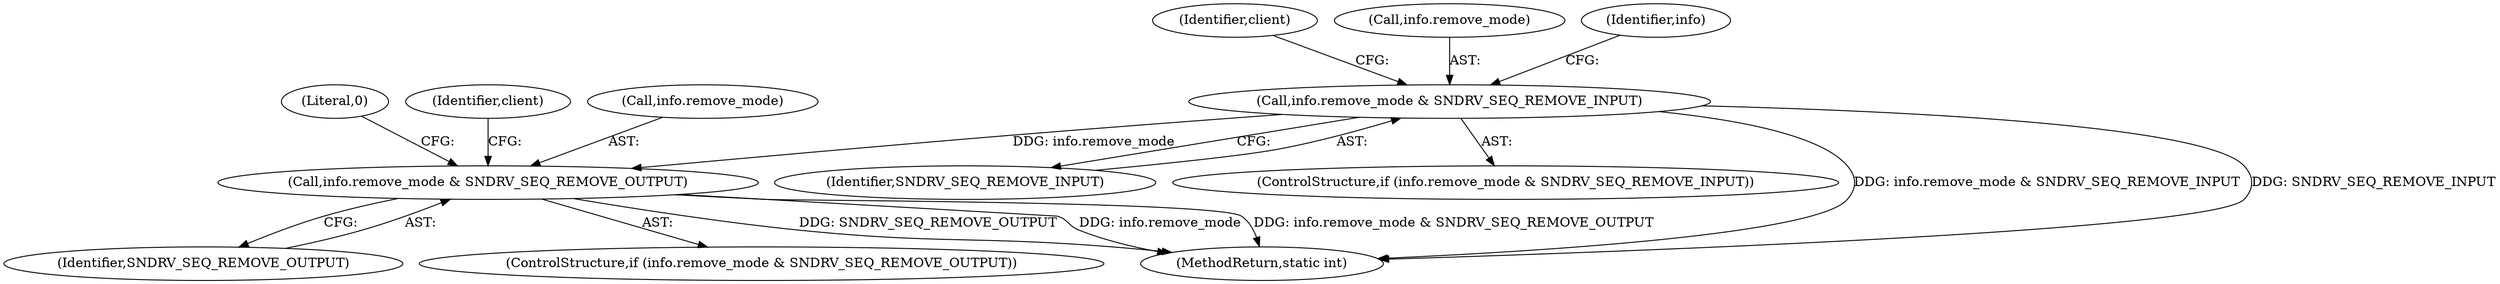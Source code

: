 digraph "0_linux_030e2c78d3a91dd0d27fef37e91950dde333eba1@API" {
"1000118" [label="(Call,info.remove_mode & SNDRV_SEQ_REMOVE_INPUT)"];
"1000147" [label="(Call,info.remove_mode & SNDRV_SEQ_REMOVE_OUTPUT)"];
"1000151" [label="(Identifier,SNDRV_SEQ_REMOVE_OUTPUT)"];
"1000147" [label="(Call,info.remove_mode & SNDRV_SEQ_REMOVE_OUTPUT)"];
"1000159" [label="(Literal,0)"];
"1000128" [label="(Identifier,client)"];
"1000119" [label="(Call,info.remove_mode)"];
"1000146" [label="(ControlStructure,if (info.remove_mode & SNDRV_SEQ_REMOVE_OUTPUT))"];
"1000149" [label="(Identifier,info)"];
"1000122" [label="(Identifier,SNDRV_SEQ_REMOVE_INPUT)"];
"1000117" [label="(ControlStructure,if (info.remove_mode & SNDRV_SEQ_REMOVE_INPUT))"];
"1000160" [label="(MethodReturn,static int)"];
"1000154" [label="(Identifier,client)"];
"1000118" [label="(Call,info.remove_mode & SNDRV_SEQ_REMOVE_INPUT)"];
"1000148" [label="(Call,info.remove_mode)"];
"1000118" -> "1000117"  [label="AST: "];
"1000118" -> "1000122"  [label="CFG: "];
"1000119" -> "1000118"  [label="AST: "];
"1000122" -> "1000118"  [label="AST: "];
"1000128" -> "1000118"  [label="CFG: "];
"1000149" -> "1000118"  [label="CFG: "];
"1000118" -> "1000160"  [label="DDG: info.remove_mode & SNDRV_SEQ_REMOVE_INPUT"];
"1000118" -> "1000160"  [label="DDG: SNDRV_SEQ_REMOVE_INPUT"];
"1000118" -> "1000147"  [label="DDG: info.remove_mode"];
"1000147" -> "1000146"  [label="AST: "];
"1000147" -> "1000151"  [label="CFG: "];
"1000148" -> "1000147"  [label="AST: "];
"1000151" -> "1000147"  [label="AST: "];
"1000154" -> "1000147"  [label="CFG: "];
"1000159" -> "1000147"  [label="CFG: "];
"1000147" -> "1000160"  [label="DDG: SNDRV_SEQ_REMOVE_OUTPUT"];
"1000147" -> "1000160"  [label="DDG: info.remove_mode"];
"1000147" -> "1000160"  [label="DDG: info.remove_mode & SNDRV_SEQ_REMOVE_OUTPUT"];
}
